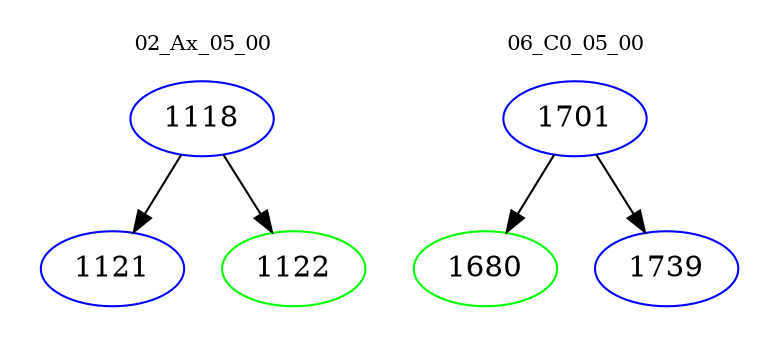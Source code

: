 digraph{
subgraph cluster_0 {
color = white
label = "02_Ax_05_00";
fontsize=10;
T0_1118 [label="1118", color="blue"]
T0_1118 -> T0_1121 [color="black"]
T0_1121 [label="1121", color="blue"]
T0_1118 -> T0_1122 [color="black"]
T0_1122 [label="1122", color="green"]
}
subgraph cluster_1 {
color = white
label = "06_C0_05_00";
fontsize=10;
T1_1701 [label="1701", color="blue"]
T1_1701 -> T1_1680 [color="black"]
T1_1680 [label="1680", color="green"]
T1_1701 -> T1_1739 [color="black"]
T1_1739 [label="1739", color="blue"]
}
}
